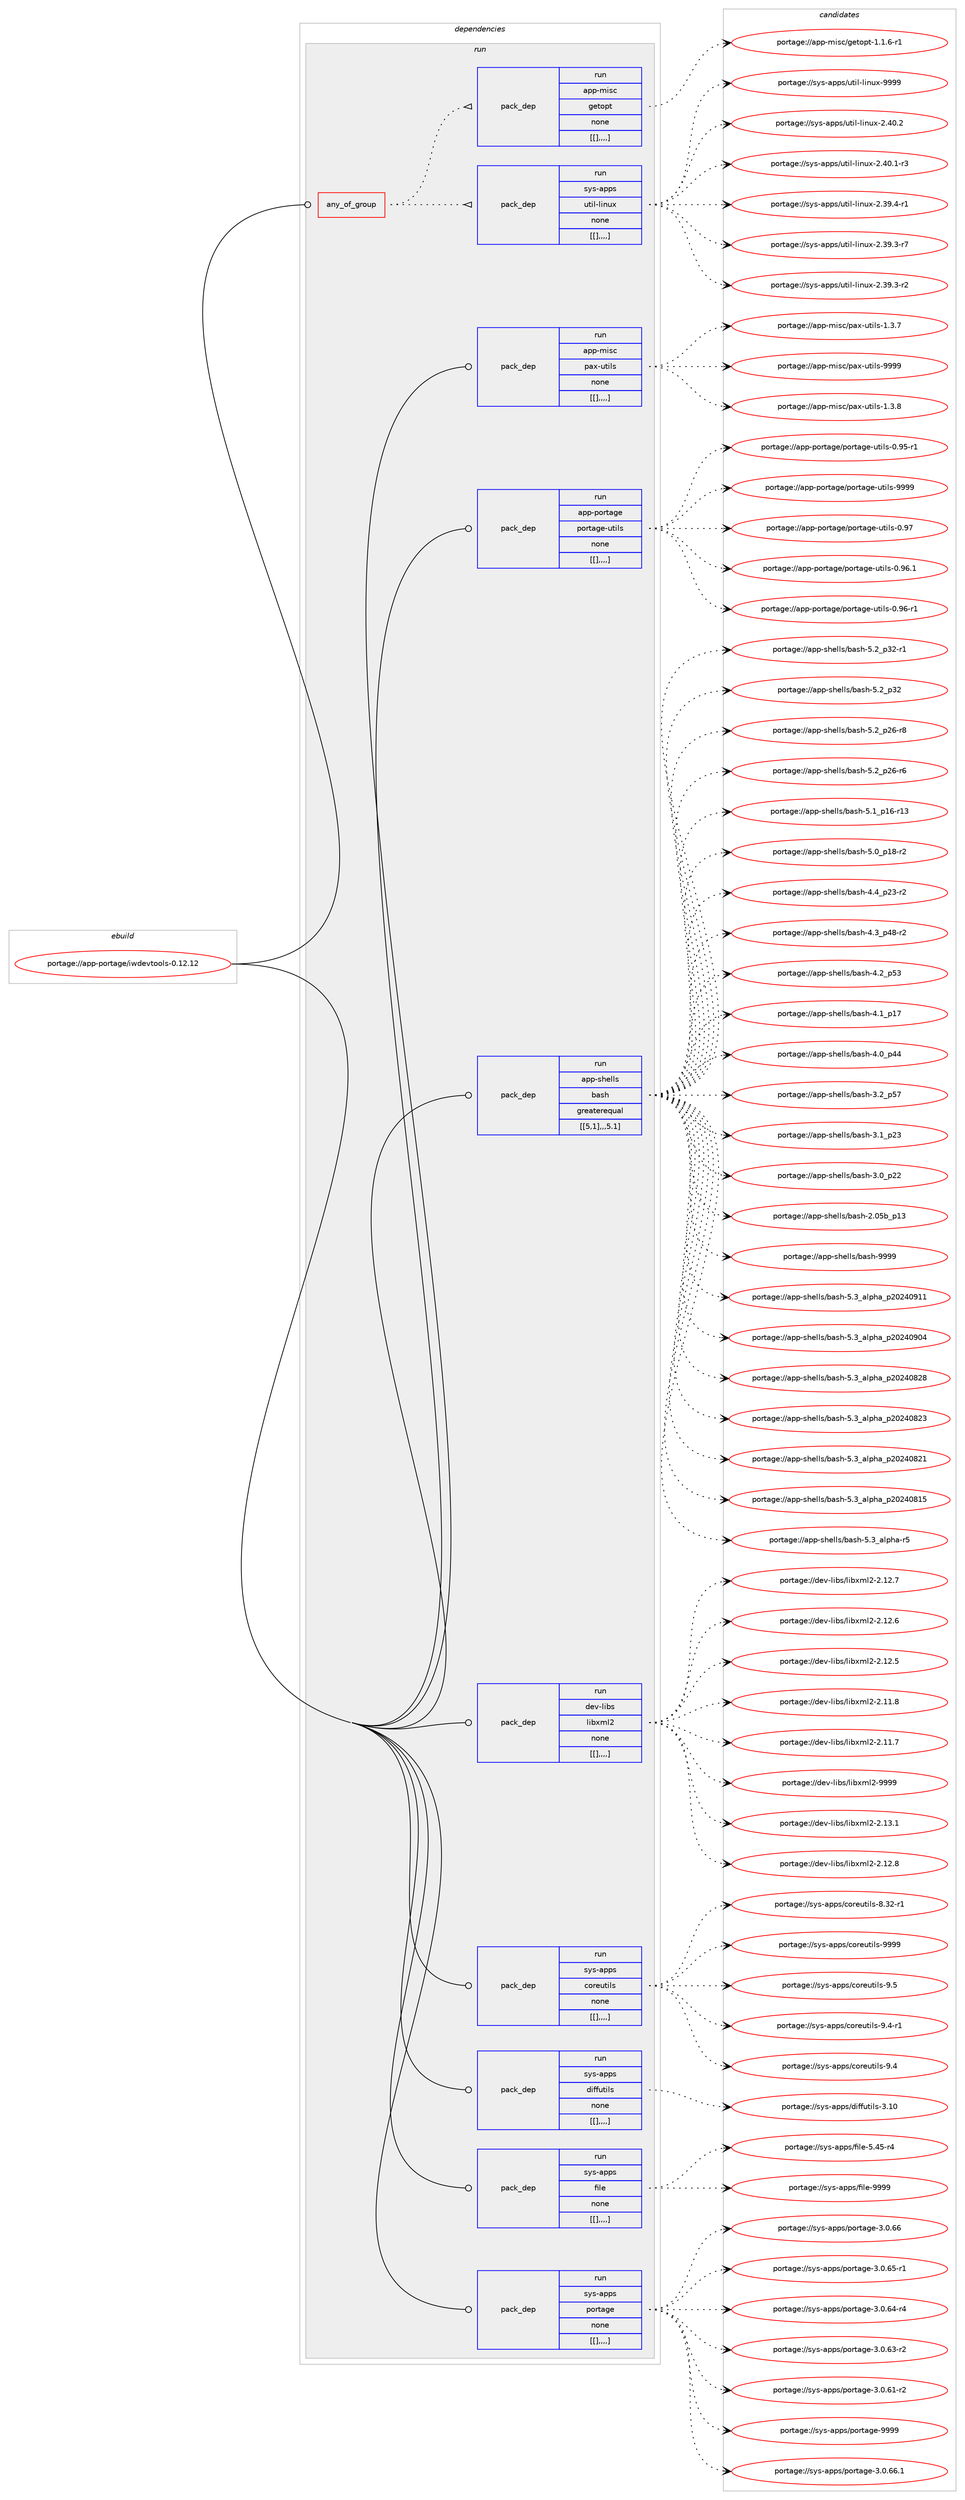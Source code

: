 digraph prolog {

# *************
# Graph options
# *************

newrank=true;
concentrate=true;
compound=true;
graph [rankdir=LR,fontname=Helvetica,fontsize=10,ranksep=1.5];#, ranksep=2.5, nodesep=0.2];
edge  [arrowhead=vee];
node  [fontname=Helvetica,fontsize=10];

# **********
# The ebuild
# **********

subgraph cluster_leftcol {
color=gray;
label=<<i>ebuild</i>>;
id [label="portage://app-portage/iwdevtools-0.12.12", color=red, width=4, href="../app-portage/iwdevtools-0.12.12.svg"];
}

# ****************
# The dependencies
# ****************

subgraph cluster_midcol {
color=gray;
label=<<i>dependencies</i>>;
subgraph cluster_compile {
fillcolor="#eeeeee";
style=filled;
label=<<i>compile</i>>;
}
subgraph cluster_compileandrun {
fillcolor="#eeeeee";
style=filled;
label=<<i>compile and run</i>>;
}
subgraph cluster_run {
fillcolor="#eeeeee";
style=filled;
label=<<i>run</i>>;
subgraph any397 {
dependency51347 [label=<<TABLE BORDER="0" CELLBORDER="1" CELLSPACING="0" CELLPADDING="4"><TR><TD CELLPADDING="10">any_of_group</TD></TR></TABLE>>, shape=none, color=red];subgraph pack36428 {
dependency51348 [label=<<TABLE BORDER="0" CELLBORDER="1" CELLSPACING="0" CELLPADDING="4" WIDTH="220"><TR><TD ROWSPAN="6" CELLPADDING="30">pack_dep</TD></TR><TR><TD WIDTH="110">run</TD></TR><TR><TD>sys-apps</TD></TR><TR><TD>util-linux</TD></TR><TR><TD>none</TD></TR><TR><TD>[[],,,,]</TD></TR></TABLE>>, shape=none, color=blue];
}
dependency51347:e -> dependency51348:w [weight=20,style="dotted",arrowhead="oinv"];
subgraph pack36429 {
dependency51349 [label=<<TABLE BORDER="0" CELLBORDER="1" CELLSPACING="0" CELLPADDING="4" WIDTH="220"><TR><TD ROWSPAN="6" CELLPADDING="30">pack_dep</TD></TR><TR><TD WIDTH="110">run</TD></TR><TR><TD>app-misc</TD></TR><TR><TD>getopt</TD></TR><TR><TD>none</TD></TR><TR><TD>[[],,,,]</TD></TR></TABLE>>, shape=none, color=blue];
}
dependency51347:e -> dependency51349:w [weight=20,style="dotted",arrowhead="oinv"];
}
id:e -> dependency51347:w [weight=20,style="solid",arrowhead="odot"];
subgraph pack36430 {
dependency51350 [label=<<TABLE BORDER="0" CELLBORDER="1" CELLSPACING="0" CELLPADDING="4" WIDTH="220"><TR><TD ROWSPAN="6" CELLPADDING="30">pack_dep</TD></TR><TR><TD WIDTH="110">run</TD></TR><TR><TD>app-misc</TD></TR><TR><TD>pax-utils</TD></TR><TR><TD>none</TD></TR><TR><TD>[[],,,,]</TD></TR></TABLE>>, shape=none, color=blue];
}
id:e -> dependency51350:w [weight=20,style="solid",arrowhead="odot"];
subgraph pack36431 {
dependency51351 [label=<<TABLE BORDER="0" CELLBORDER="1" CELLSPACING="0" CELLPADDING="4" WIDTH="220"><TR><TD ROWSPAN="6" CELLPADDING="30">pack_dep</TD></TR><TR><TD WIDTH="110">run</TD></TR><TR><TD>app-portage</TD></TR><TR><TD>portage-utils</TD></TR><TR><TD>none</TD></TR><TR><TD>[[],,,,]</TD></TR></TABLE>>, shape=none, color=blue];
}
id:e -> dependency51351:w [weight=20,style="solid",arrowhead="odot"];
subgraph pack36432 {
dependency51352 [label=<<TABLE BORDER="0" CELLBORDER="1" CELLSPACING="0" CELLPADDING="4" WIDTH="220"><TR><TD ROWSPAN="6" CELLPADDING="30">pack_dep</TD></TR><TR><TD WIDTH="110">run</TD></TR><TR><TD>app-shells</TD></TR><TR><TD>bash</TD></TR><TR><TD>greaterequal</TD></TR><TR><TD>[[5,1],,,5.1]</TD></TR></TABLE>>, shape=none, color=blue];
}
id:e -> dependency51352:w [weight=20,style="solid",arrowhead="odot"];
subgraph pack36433 {
dependency51353 [label=<<TABLE BORDER="0" CELLBORDER="1" CELLSPACING="0" CELLPADDING="4" WIDTH="220"><TR><TD ROWSPAN="6" CELLPADDING="30">pack_dep</TD></TR><TR><TD WIDTH="110">run</TD></TR><TR><TD>dev-libs</TD></TR><TR><TD>libxml2</TD></TR><TR><TD>none</TD></TR><TR><TD>[[],,,,]</TD></TR></TABLE>>, shape=none, color=blue];
}
id:e -> dependency51353:w [weight=20,style="solid",arrowhead="odot"];
subgraph pack36434 {
dependency51354 [label=<<TABLE BORDER="0" CELLBORDER="1" CELLSPACING="0" CELLPADDING="4" WIDTH="220"><TR><TD ROWSPAN="6" CELLPADDING="30">pack_dep</TD></TR><TR><TD WIDTH="110">run</TD></TR><TR><TD>sys-apps</TD></TR><TR><TD>coreutils</TD></TR><TR><TD>none</TD></TR><TR><TD>[[],,,,]</TD></TR></TABLE>>, shape=none, color=blue];
}
id:e -> dependency51354:w [weight=20,style="solid",arrowhead="odot"];
subgraph pack36435 {
dependency51355 [label=<<TABLE BORDER="0" CELLBORDER="1" CELLSPACING="0" CELLPADDING="4" WIDTH="220"><TR><TD ROWSPAN="6" CELLPADDING="30">pack_dep</TD></TR><TR><TD WIDTH="110">run</TD></TR><TR><TD>sys-apps</TD></TR><TR><TD>diffutils</TD></TR><TR><TD>none</TD></TR><TR><TD>[[],,,,]</TD></TR></TABLE>>, shape=none, color=blue];
}
id:e -> dependency51355:w [weight=20,style="solid",arrowhead="odot"];
subgraph pack36436 {
dependency51356 [label=<<TABLE BORDER="0" CELLBORDER="1" CELLSPACING="0" CELLPADDING="4" WIDTH="220"><TR><TD ROWSPAN="6" CELLPADDING="30">pack_dep</TD></TR><TR><TD WIDTH="110">run</TD></TR><TR><TD>sys-apps</TD></TR><TR><TD>file</TD></TR><TR><TD>none</TD></TR><TR><TD>[[],,,,]</TD></TR></TABLE>>, shape=none, color=blue];
}
id:e -> dependency51356:w [weight=20,style="solid",arrowhead="odot"];
subgraph pack36437 {
dependency51357 [label=<<TABLE BORDER="0" CELLBORDER="1" CELLSPACING="0" CELLPADDING="4" WIDTH="220"><TR><TD ROWSPAN="6" CELLPADDING="30">pack_dep</TD></TR><TR><TD WIDTH="110">run</TD></TR><TR><TD>sys-apps</TD></TR><TR><TD>portage</TD></TR><TR><TD>none</TD></TR><TR><TD>[[],,,,]</TD></TR></TABLE>>, shape=none, color=blue];
}
id:e -> dependency51357:w [weight=20,style="solid",arrowhead="odot"];
}
}

# **************
# The candidates
# **************

subgraph cluster_choices {
rank=same;
color=gray;
label=<<i>candidates</i>>;

subgraph choice36428 {
color=black;
nodesep=1;
choice115121115459711211211547117116105108451081051101171204557575757 [label="portage://sys-apps/util-linux-9999", color=red, width=4,href="../sys-apps/util-linux-9999.svg"];
choice1151211154597112112115471171161051084510810511011712045504652484650 [label="portage://sys-apps/util-linux-2.40.2", color=red, width=4,href="../sys-apps/util-linux-2.40.2.svg"];
choice11512111545971121121154711711610510845108105110117120455046524846494511451 [label="portage://sys-apps/util-linux-2.40.1-r3", color=red, width=4,href="../sys-apps/util-linux-2.40.1-r3.svg"];
choice11512111545971121121154711711610510845108105110117120455046515746524511449 [label="portage://sys-apps/util-linux-2.39.4-r1", color=red, width=4,href="../sys-apps/util-linux-2.39.4-r1.svg"];
choice11512111545971121121154711711610510845108105110117120455046515746514511455 [label="portage://sys-apps/util-linux-2.39.3-r7", color=red, width=4,href="../sys-apps/util-linux-2.39.3-r7.svg"];
choice11512111545971121121154711711610510845108105110117120455046515746514511450 [label="portage://sys-apps/util-linux-2.39.3-r2", color=red, width=4,href="../sys-apps/util-linux-2.39.3-r2.svg"];
dependency51348:e -> choice115121115459711211211547117116105108451081051101171204557575757:w [style=dotted,weight="100"];
dependency51348:e -> choice1151211154597112112115471171161051084510810511011712045504652484650:w [style=dotted,weight="100"];
dependency51348:e -> choice11512111545971121121154711711610510845108105110117120455046524846494511451:w [style=dotted,weight="100"];
dependency51348:e -> choice11512111545971121121154711711610510845108105110117120455046515746524511449:w [style=dotted,weight="100"];
dependency51348:e -> choice11512111545971121121154711711610510845108105110117120455046515746514511455:w [style=dotted,weight="100"];
dependency51348:e -> choice11512111545971121121154711711610510845108105110117120455046515746514511450:w [style=dotted,weight="100"];
}
subgraph choice36429 {
color=black;
nodesep=1;
choice971121124510910511599471031011161111121164549464946544511449 [label="portage://app-misc/getopt-1.1.6-r1", color=red, width=4,href="../app-misc/getopt-1.1.6-r1.svg"];
dependency51349:e -> choice971121124510910511599471031011161111121164549464946544511449:w [style=dotted,weight="100"];
}
subgraph choice36430 {
color=black;
nodesep=1;
choice9711211245109105115994711297120451171161051081154557575757 [label="portage://app-misc/pax-utils-9999", color=red, width=4,href="../app-misc/pax-utils-9999.svg"];
choice971121124510910511599471129712045117116105108115454946514656 [label="portage://app-misc/pax-utils-1.3.8", color=red, width=4,href="../app-misc/pax-utils-1.3.8.svg"];
choice971121124510910511599471129712045117116105108115454946514655 [label="portage://app-misc/pax-utils-1.3.7", color=red, width=4,href="../app-misc/pax-utils-1.3.7.svg"];
dependency51350:e -> choice9711211245109105115994711297120451171161051081154557575757:w [style=dotted,weight="100"];
dependency51350:e -> choice971121124510910511599471129712045117116105108115454946514656:w [style=dotted,weight="100"];
dependency51350:e -> choice971121124510910511599471129712045117116105108115454946514655:w [style=dotted,weight="100"];
}
subgraph choice36431 {
color=black;
nodesep=1;
choice9711211245112111114116971031014711211111411697103101451171161051081154557575757 [label="portage://app-portage/portage-utils-9999", color=red, width=4,href="../app-portage/portage-utils-9999.svg"];
choice9711211245112111114116971031014711211111411697103101451171161051081154548465755 [label="portage://app-portage/portage-utils-0.97", color=red, width=4,href="../app-portage/portage-utils-0.97.svg"];
choice97112112451121111141169710310147112111114116971031014511711610510811545484657544649 [label="portage://app-portage/portage-utils-0.96.1", color=red, width=4,href="../app-portage/portage-utils-0.96.1.svg"];
choice97112112451121111141169710310147112111114116971031014511711610510811545484657544511449 [label="portage://app-portage/portage-utils-0.96-r1", color=red, width=4,href="../app-portage/portage-utils-0.96-r1.svg"];
choice97112112451121111141169710310147112111114116971031014511711610510811545484657534511449 [label="portage://app-portage/portage-utils-0.95-r1", color=red, width=4,href="../app-portage/portage-utils-0.95-r1.svg"];
dependency51351:e -> choice9711211245112111114116971031014711211111411697103101451171161051081154557575757:w [style=dotted,weight="100"];
dependency51351:e -> choice9711211245112111114116971031014711211111411697103101451171161051081154548465755:w [style=dotted,weight="100"];
dependency51351:e -> choice97112112451121111141169710310147112111114116971031014511711610510811545484657544649:w [style=dotted,weight="100"];
dependency51351:e -> choice97112112451121111141169710310147112111114116971031014511711610510811545484657544511449:w [style=dotted,weight="100"];
dependency51351:e -> choice97112112451121111141169710310147112111114116971031014511711610510811545484657534511449:w [style=dotted,weight="100"];
}
subgraph choice36432 {
color=black;
nodesep=1;
choice97112112451151041011081081154798971151044557575757 [label="portage://app-shells/bash-9999", color=red, width=4,href="../app-shells/bash-9999.svg"];
choice971121124511510410110810811547989711510445534651959710811210497951125048505248574949 [label="portage://app-shells/bash-5.3_alpha_p20240911", color=red, width=4,href="../app-shells/bash-5.3_alpha_p20240911.svg"];
choice971121124511510410110810811547989711510445534651959710811210497951125048505248574852 [label="portage://app-shells/bash-5.3_alpha_p20240904", color=red, width=4,href="../app-shells/bash-5.3_alpha_p20240904.svg"];
choice971121124511510410110810811547989711510445534651959710811210497951125048505248565056 [label="portage://app-shells/bash-5.3_alpha_p20240828", color=red, width=4,href="../app-shells/bash-5.3_alpha_p20240828.svg"];
choice971121124511510410110810811547989711510445534651959710811210497951125048505248565051 [label="portage://app-shells/bash-5.3_alpha_p20240823", color=red, width=4,href="../app-shells/bash-5.3_alpha_p20240823.svg"];
choice971121124511510410110810811547989711510445534651959710811210497951125048505248565049 [label="portage://app-shells/bash-5.3_alpha_p20240821", color=red, width=4,href="../app-shells/bash-5.3_alpha_p20240821.svg"];
choice971121124511510410110810811547989711510445534651959710811210497951125048505248564953 [label="portage://app-shells/bash-5.3_alpha_p20240815", color=red, width=4,href="../app-shells/bash-5.3_alpha_p20240815.svg"];
choice9711211245115104101108108115479897115104455346519597108112104974511453 [label="portage://app-shells/bash-5.3_alpha-r5", color=red, width=4,href="../app-shells/bash-5.3_alpha-r5.svg"];
choice9711211245115104101108108115479897115104455346509511251504511449 [label="portage://app-shells/bash-5.2_p32-r1", color=red, width=4,href="../app-shells/bash-5.2_p32-r1.svg"];
choice971121124511510410110810811547989711510445534650951125150 [label="portage://app-shells/bash-5.2_p32", color=red, width=4,href="../app-shells/bash-5.2_p32.svg"];
choice9711211245115104101108108115479897115104455346509511250544511456 [label="portage://app-shells/bash-5.2_p26-r8", color=red, width=4,href="../app-shells/bash-5.2_p26-r8.svg"];
choice9711211245115104101108108115479897115104455346509511250544511454 [label="portage://app-shells/bash-5.2_p26-r6", color=red, width=4,href="../app-shells/bash-5.2_p26-r6.svg"];
choice971121124511510410110810811547989711510445534649951124954451144951 [label="portage://app-shells/bash-5.1_p16-r13", color=red, width=4,href="../app-shells/bash-5.1_p16-r13.svg"];
choice9711211245115104101108108115479897115104455346489511249564511450 [label="portage://app-shells/bash-5.0_p18-r2", color=red, width=4,href="../app-shells/bash-5.0_p18-r2.svg"];
choice9711211245115104101108108115479897115104455246529511250514511450 [label="portage://app-shells/bash-4.4_p23-r2", color=red, width=4,href="../app-shells/bash-4.4_p23-r2.svg"];
choice9711211245115104101108108115479897115104455246519511252564511450 [label="portage://app-shells/bash-4.3_p48-r2", color=red, width=4,href="../app-shells/bash-4.3_p48-r2.svg"];
choice971121124511510410110810811547989711510445524650951125351 [label="portage://app-shells/bash-4.2_p53", color=red, width=4,href="../app-shells/bash-4.2_p53.svg"];
choice971121124511510410110810811547989711510445524649951124955 [label="portage://app-shells/bash-4.1_p17", color=red, width=4,href="../app-shells/bash-4.1_p17.svg"];
choice971121124511510410110810811547989711510445524648951125252 [label="portage://app-shells/bash-4.0_p44", color=red, width=4,href="../app-shells/bash-4.0_p44.svg"];
choice971121124511510410110810811547989711510445514650951125355 [label="portage://app-shells/bash-3.2_p57", color=red, width=4,href="../app-shells/bash-3.2_p57.svg"];
choice971121124511510410110810811547989711510445514649951125051 [label="portage://app-shells/bash-3.1_p23", color=red, width=4,href="../app-shells/bash-3.1_p23.svg"];
choice971121124511510410110810811547989711510445514648951125050 [label="portage://app-shells/bash-3.0_p22", color=red, width=4,href="../app-shells/bash-3.0_p22.svg"];
choice9711211245115104101108108115479897115104455046485398951124951 [label="portage://app-shells/bash-2.05b_p13", color=red, width=4,href="../app-shells/bash-2.05b_p13.svg"];
dependency51352:e -> choice97112112451151041011081081154798971151044557575757:w [style=dotted,weight="100"];
dependency51352:e -> choice971121124511510410110810811547989711510445534651959710811210497951125048505248574949:w [style=dotted,weight="100"];
dependency51352:e -> choice971121124511510410110810811547989711510445534651959710811210497951125048505248574852:w [style=dotted,weight="100"];
dependency51352:e -> choice971121124511510410110810811547989711510445534651959710811210497951125048505248565056:w [style=dotted,weight="100"];
dependency51352:e -> choice971121124511510410110810811547989711510445534651959710811210497951125048505248565051:w [style=dotted,weight="100"];
dependency51352:e -> choice971121124511510410110810811547989711510445534651959710811210497951125048505248565049:w [style=dotted,weight="100"];
dependency51352:e -> choice971121124511510410110810811547989711510445534651959710811210497951125048505248564953:w [style=dotted,weight="100"];
dependency51352:e -> choice9711211245115104101108108115479897115104455346519597108112104974511453:w [style=dotted,weight="100"];
dependency51352:e -> choice9711211245115104101108108115479897115104455346509511251504511449:w [style=dotted,weight="100"];
dependency51352:e -> choice971121124511510410110810811547989711510445534650951125150:w [style=dotted,weight="100"];
dependency51352:e -> choice9711211245115104101108108115479897115104455346509511250544511456:w [style=dotted,weight="100"];
dependency51352:e -> choice9711211245115104101108108115479897115104455346509511250544511454:w [style=dotted,weight="100"];
dependency51352:e -> choice971121124511510410110810811547989711510445534649951124954451144951:w [style=dotted,weight="100"];
dependency51352:e -> choice9711211245115104101108108115479897115104455346489511249564511450:w [style=dotted,weight="100"];
dependency51352:e -> choice9711211245115104101108108115479897115104455246529511250514511450:w [style=dotted,weight="100"];
dependency51352:e -> choice9711211245115104101108108115479897115104455246519511252564511450:w [style=dotted,weight="100"];
dependency51352:e -> choice971121124511510410110810811547989711510445524650951125351:w [style=dotted,weight="100"];
dependency51352:e -> choice971121124511510410110810811547989711510445524649951124955:w [style=dotted,weight="100"];
dependency51352:e -> choice971121124511510410110810811547989711510445524648951125252:w [style=dotted,weight="100"];
dependency51352:e -> choice971121124511510410110810811547989711510445514650951125355:w [style=dotted,weight="100"];
dependency51352:e -> choice971121124511510410110810811547989711510445514649951125051:w [style=dotted,weight="100"];
dependency51352:e -> choice971121124511510410110810811547989711510445514648951125050:w [style=dotted,weight="100"];
dependency51352:e -> choice9711211245115104101108108115479897115104455046485398951124951:w [style=dotted,weight="100"];
}
subgraph choice36433 {
color=black;
nodesep=1;
choice10010111845108105981154710810598120109108504557575757 [label="portage://dev-libs/libxml2-9999", color=red, width=4,href="../dev-libs/libxml2-9999.svg"];
choice100101118451081059811547108105981201091085045504649514649 [label="portage://dev-libs/libxml2-2.13.1", color=red, width=4,href="../dev-libs/libxml2-2.13.1.svg"];
choice100101118451081059811547108105981201091085045504649504656 [label="portage://dev-libs/libxml2-2.12.8", color=red, width=4,href="../dev-libs/libxml2-2.12.8.svg"];
choice100101118451081059811547108105981201091085045504649504655 [label="portage://dev-libs/libxml2-2.12.7", color=red, width=4,href="../dev-libs/libxml2-2.12.7.svg"];
choice100101118451081059811547108105981201091085045504649504654 [label="portage://dev-libs/libxml2-2.12.6", color=red, width=4,href="../dev-libs/libxml2-2.12.6.svg"];
choice100101118451081059811547108105981201091085045504649504653 [label="portage://dev-libs/libxml2-2.12.5", color=red, width=4,href="../dev-libs/libxml2-2.12.5.svg"];
choice100101118451081059811547108105981201091085045504649494656 [label="portage://dev-libs/libxml2-2.11.8", color=red, width=4,href="../dev-libs/libxml2-2.11.8.svg"];
choice100101118451081059811547108105981201091085045504649494655 [label="portage://dev-libs/libxml2-2.11.7", color=red, width=4,href="../dev-libs/libxml2-2.11.7.svg"];
dependency51353:e -> choice10010111845108105981154710810598120109108504557575757:w [style=dotted,weight="100"];
dependency51353:e -> choice100101118451081059811547108105981201091085045504649514649:w [style=dotted,weight="100"];
dependency51353:e -> choice100101118451081059811547108105981201091085045504649504656:w [style=dotted,weight="100"];
dependency51353:e -> choice100101118451081059811547108105981201091085045504649504655:w [style=dotted,weight="100"];
dependency51353:e -> choice100101118451081059811547108105981201091085045504649504654:w [style=dotted,weight="100"];
dependency51353:e -> choice100101118451081059811547108105981201091085045504649504653:w [style=dotted,weight="100"];
dependency51353:e -> choice100101118451081059811547108105981201091085045504649494656:w [style=dotted,weight="100"];
dependency51353:e -> choice100101118451081059811547108105981201091085045504649494655:w [style=dotted,weight="100"];
}
subgraph choice36434 {
color=black;
nodesep=1;
choice115121115459711211211547991111141011171161051081154557575757 [label="portage://sys-apps/coreutils-9999", color=red, width=4,href="../sys-apps/coreutils-9999.svg"];
choice1151211154597112112115479911111410111711610510811545574653 [label="portage://sys-apps/coreutils-9.5", color=red, width=4,href="../sys-apps/coreutils-9.5.svg"];
choice11512111545971121121154799111114101117116105108115455746524511449 [label="portage://sys-apps/coreutils-9.4-r1", color=red, width=4,href="../sys-apps/coreutils-9.4-r1.svg"];
choice1151211154597112112115479911111410111711610510811545574652 [label="portage://sys-apps/coreutils-9.4", color=red, width=4,href="../sys-apps/coreutils-9.4.svg"];
choice1151211154597112112115479911111410111711610510811545564651504511449 [label="portage://sys-apps/coreutils-8.32-r1", color=red, width=4,href="../sys-apps/coreutils-8.32-r1.svg"];
dependency51354:e -> choice115121115459711211211547991111141011171161051081154557575757:w [style=dotted,weight="100"];
dependency51354:e -> choice1151211154597112112115479911111410111711610510811545574653:w [style=dotted,weight="100"];
dependency51354:e -> choice11512111545971121121154799111114101117116105108115455746524511449:w [style=dotted,weight="100"];
dependency51354:e -> choice1151211154597112112115479911111410111711610510811545574652:w [style=dotted,weight="100"];
dependency51354:e -> choice1151211154597112112115479911111410111711610510811545564651504511449:w [style=dotted,weight="100"];
}
subgraph choice36435 {
color=black;
nodesep=1;
choice1151211154597112112115471001051021021171161051081154551464948 [label="portage://sys-apps/diffutils-3.10", color=red, width=4,href="../sys-apps/diffutils-3.10.svg"];
dependency51355:e -> choice1151211154597112112115471001051021021171161051081154551464948:w [style=dotted,weight="100"];
}
subgraph choice36436 {
color=black;
nodesep=1;
choice1151211154597112112115471021051081014557575757 [label="portage://sys-apps/file-9999", color=red, width=4,href="../sys-apps/file-9999.svg"];
choice11512111545971121121154710210510810145534652534511452 [label="portage://sys-apps/file-5.45-r4", color=red, width=4,href="../sys-apps/file-5.45-r4.svg"];
dependency51356:e -> choice1151211154597112112115471021051081014557575757:w [style=dotted,weight="100"];
dependency51356:e -> choice11512111545971121121154710210510810145534652534511452:w [style=dotted,weight="100"];
}
subgraph choice36437 {
color=black;
nodesep=1;
choice115121115459711211211547112111114116971031014557575757 [label="portage://sys-apps/portage-9999", color=red, width=4,href="../sys-apps/portage-9999.svg"];
choice11512111545971121121154711211111411697103101455146484654544649 [label="portage://sys-apps/portage-3.0.66.1", color=red, width=4,href="../sys-apps/portage-3.0.66.1.svg"];
choice1151211154597112112115471121111141169710310145514648465454 [label="portage://sys-apps/portage-3.0.66", color=red, width=4,href="../sys-apps/portage-3.0.66.svg"];
choice11512111545971121121154711211111411697103101455146484654534511449 [label="portage://sys-apps/portage-3.0.65-r1", color=red, width=4,href="../sys-apps/portage-3.0.65-r1.svg"];
choice11512111545971121121154711211111411697103101455146484654524511452 [label="portage://sys-apps/portage-3.0.64-r4", color=red, width=4,href="../sys-apps/portage-3.0.64-r4.svg"];
choice11512111545971121121154711211111411697103101455146484654514511450 [label="portage://sys-apps/portage-3.0.63-r2", color=red, width=4,href="../sys-apps/portage-3.0.63-r2.svg"];
choice11512111545971121121154711211111411697103101455146484654494511450 [label="portage://sys-apps/portage-3.0.61-r2", color=red, width=4,href="../sys-apps/portage-3.0.61-r2.svg"];
dependency51357:e -> choice115121115459711211211547112111114116971031014557575757:w [style=dotted,weight="100"];
dependency51357:e -> choice11512111545971121121154711211111411697103101455146484654544649:w [style=dotted,weight="100"];
dependency51357:e -> choice1151211154597112112115471121111141169710310145514648465454:w [style=dotted,weight="100"];
dependency51357:e -> choice11512111545971121121154711211111411697103101455146484654534511449:w [style=dotted,weight="100"];
dependency51357:e -> choice11512111545971121121154711211111411697103101455146484654524511452:w [style=dotted,weight="100"];
dependency51357:e -> choice11512111545971121121154711211111411697103101455146484654514511450:w [style=dotted,weight="100"];
dependency51357:e -> choice11512111545971121121154711211111411697103101455146484654494511450:w [style=dotted,weight="100"];
}
}

}
